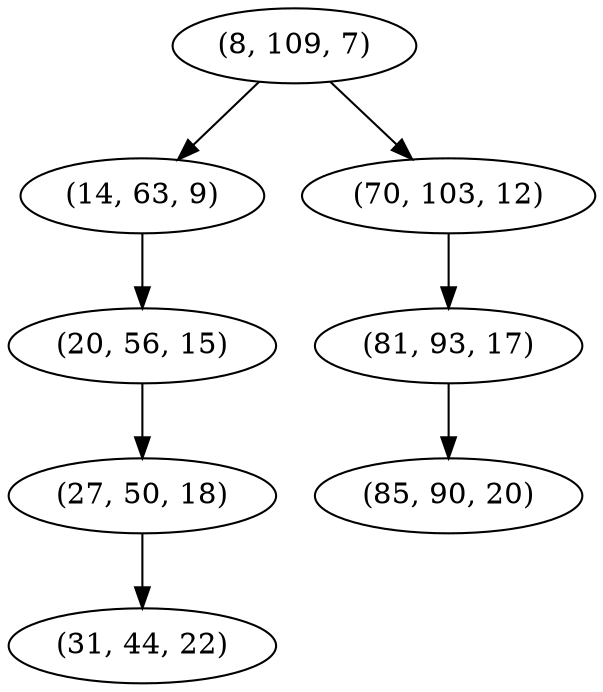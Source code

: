 digraph tree {
    "(8, 109, 7)";
    "(14, 63, 9)";
    "(20, 56, 15)";
    "(27, 50, 18)";
    "(31, 44, 22)";
    "(70, 103, 12)";
    "(81, 93, 17)";
    "(85, 90, 20)";
    "(8, 109, 7)" -> "(14, 63, 9)";
    "(8, 109, 7)" -> "(70, 103, 12)";
    "(14, 63, 9)" -> "(20, 56, 15)";
    "(20, 56, 15)" -> "(27, 50, 18)";
    "(27, 50, 18)" -> "(31, 44, 22)";
    "(70, 103, 12)" -> "(81, 93, 17)";
    "(81, 93, 17)" -> "(85, 90, 20)";
}
